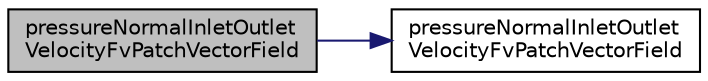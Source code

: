 digraph "pressureNormalInletOutletVelocityFvPatchVectorField"
{
  bgcolor="transparent";
  edge [fontname="Helvetica",fontsize="10",labelfontname="Helvetica",labelfontsize="10"];
  node [fontname="Helvetica",fontsize="10",shape=record];
  rankdir="LR";
  Node1 [label="pressureNormalInletOutlet\lVelocityFvPatchVectorField",height=0.2,width=0.4,color="black", fillcolor="grey75", style="filled", fontcolor="black"];
  Node1 -> Node2 [color="midnightblue",fontsize="10",style="solid",fontname="Helvetica"];
  Node2 [label="pressureNormalInletOutlet\lVelocityFvPatchVectorField",height=0.2,width=0.4,color="black",URL="$a01962.html#af2a0b0f66372e5f84340e007ea9a8afb",tooltip="Construct from patch and internal field. "];
}
